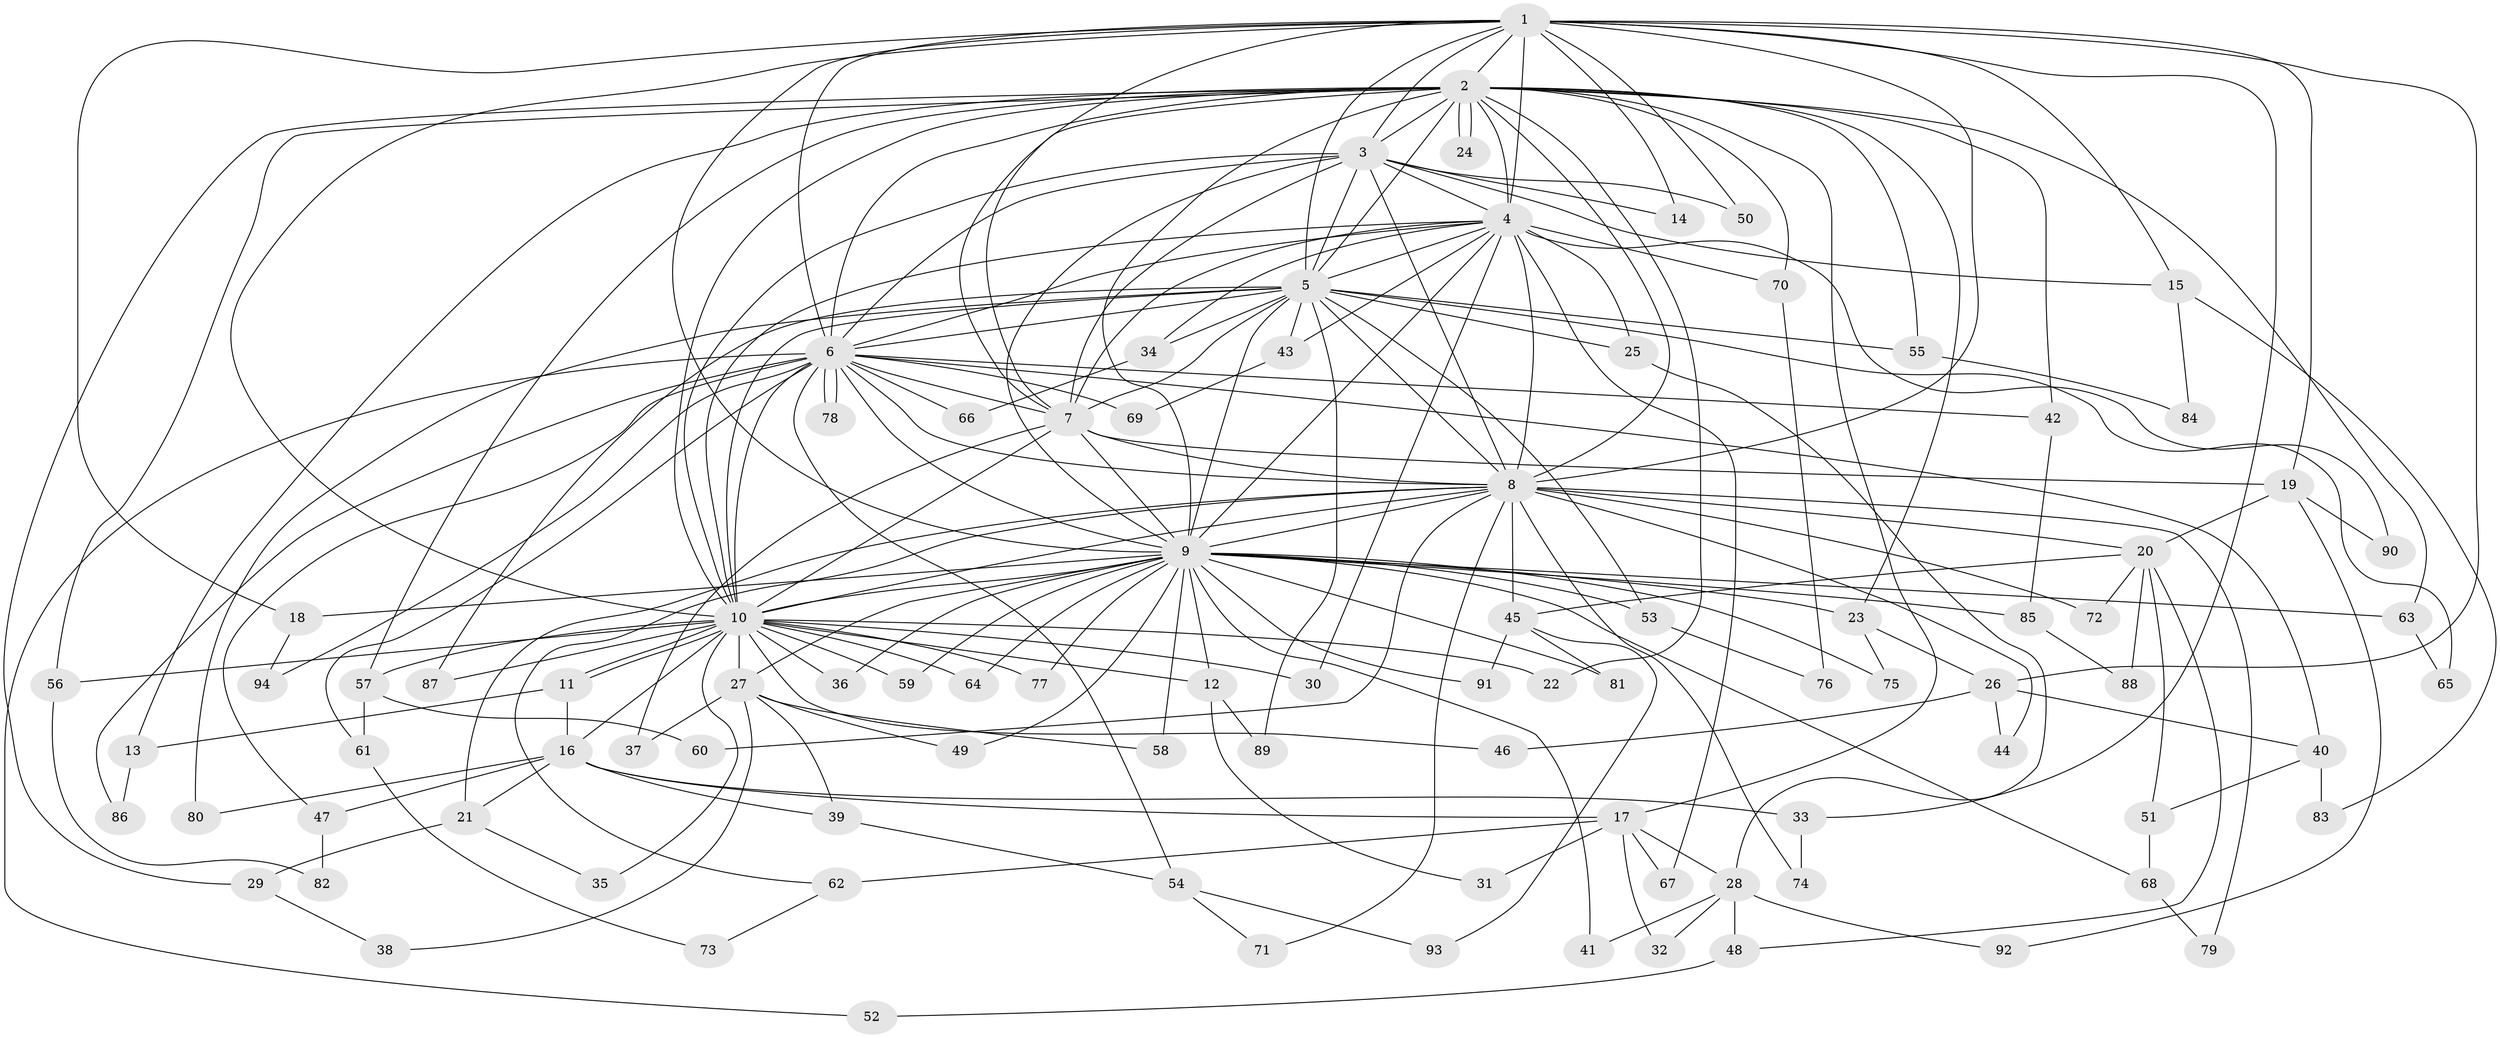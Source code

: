 // Generated by graph-tools (version 1.1) at 2025/01/03/09/25 03:01:36]
// undirected, 94 vertices, 213 edges
graph export_dot {
graph [start="1"]
  node [color=gray90,style=filled];
  1;
  2;
  3;
  4;
  5;
  6;
  7;
  8;
  9;
  10;
  11;
  12;
  13;
  14;
  15;
  16;
  17;
  18;
  19;
  20;
  21;
  22;
  23;
  24;
  25;
  26;
  27;
  28;
  29;
  30;
  31;
  32;
  33;
  34;
  35;
  36;
  37;
  38;
  39;
  40;
  41;
  42;
  43;
  44;
  45;
  46;
  47;
  48;
  49;
  50;
  51;
  52;
  53;
  54;
  55;
  56;
  57;
  58;
  59;
  60;
  61;
  62;
  63;
  64;
  65;
  66;
  67;
  68;
  69;
  70;
  71;
  72;
  73;
  74;
  75;
  76;
  77;
  78;
  79;
  80;
  81;
  82;
  83;
  84;
  85;
  86;
  87;
  88;
  89;
  90;
  91;
  92;
  93;
  94;
  1 -- 2;
  1 -- 3;
  1 -- 4;
  1 -- 5;
  1 -- 6;
  1 -- 7;
  1 -- 8;
  1 -- 9;
  1 -- 10;
  1 -- 14;
  1 -- 15;
  1 -- 18;
  1 -- 19;
  1 -- 26;
  1 -- 33;
  1 -- 50;
  2 -- 3;
  2 -- 4;
  2 -- 5;
  2 -- 6;
  2 -- 7;
  2 -- 8;
  2 -- 9;
  2 -- 10;
  2 -- 13;
  2 -- 17;
  2 -- 22;
  2 -- 23;
  2 -- 24;
  2 -- 24;
  2 -- 29;
  2 -- 42;
  2 -- 55;
  2 -- 56;
  2 -- 57;
  2 -- 63;
  2 -- 70;
  3 -- 4;
  3 -- 5;
  3 -- 6;
  3 -- 7;
  3 -- 8;
  3 -- 9;
  3 -- 10;
  3 -- 14;
  3 -- 15;
  3 -- 50;
  4 -- 5;
  4 -- 6;
  4 -- 7;
  4 -- 8;
  4 -- 9;
  4 -- 10;
  4 -- 25;
  4 -- 30;
  4 -- 34;
  4 -- 43;
  4 -- 67;
  4 -- 70;
  4 -- 90;
  5 -- 6;
  5 -- 7;
  5 -- 8;
  5 -- 9;
  5 -- 10;
  5 -- 25;
  5 -- 34;
  5 -- 43;
  5 -- 53;
  5 -- 55;
  5 -- 65;
  5 -- 80;
  5 -- 87;
  5 -- 89;
  6 -- 7;
  6 -- 8;
  6 -- 9;
  6 -- 10;
  6 -- 40;
  6 -- 42;
  6 -- 47;
  6 -- 52;
  6 -- 54;
  6 -- 61;
  6 -- 66;
  6 -- 69;
  6 -- 78;
  6 -- 78;
  6 -- 86;
  6 -- 94;
  7 -- 8;
  7 -- 9;
  7 -- 10;
  7 -- 19;
  7 -- 37;
  8 -- 9;
  8 -- 10;
  8 -- 20;
  8 -- 21;
  8 -- 44;
  8 -- 45;
  8 -- 60;
  8 -- 62;
  8 -- 71;
  8 -- 72;
  8 -- 74;
  8 -- 79;
  9 -- 10;
  9 -- 12;
  9 -- 18;
  9 -- 23;
  9 -- 27;
  9 -- 36;
  9 -- 41;
  9 -- 49;
  9 -- 53;
  9 -- 58;
  9 -- 59;
  9 -- 63;
  9 -- 64;
  9 -- 68;
  9 -- 75;
  9 -- 77;
  9 -- 81;
  9 -- 85;
  9 -- 91;
  10 -- 11;
  10 -- 11;
  10 -- 12;
  10 -- 16;
  10 -- 22;
  10 -- 27;
  10 -- 30;
  10 -- 35;
  10 -- 36;
  10 -- 46;
  10 -- 56;
  10 -- 57;
  10 -- 59;
  10 -- 64;
  10 -- 77;
  10 -- 87;
  11 -- 13;
  11 -- 16;
  12 -- 31;
  12 -- 89;
  13 -- 86;
  15 -- 83;
  15 -- 84;
  16 -- 17;
  16 -- 21;
  16 -- 33;
  16 -- 39;
  16 -- 47;
  16 -- 80;
  17 -- 28;
  17 -- 31;
  17 -- 32;
  17 -- 62;
  17 -- 67;
  18 -- 94;
  19 -- 20;
  19 -- 90;
  19 -- 92;
  20 -- 45;
  20 -- 48;
  20 -- 51;
  20 -- 72;
  20 -- 88;
  21 -- 29;
  21 -- 35;
  23 -- 26;
  23 -- 75;
  25 -- 28;
  26 -- 40;
  26 -- 44;
  26 -- 46;
  27 -- 37;
  27 -- 38;
  27 -- 39;
  27 -- 49;
  27 -- 58;
  28 -- 32;
  28 -- 41;
  28 -- 48;
  28 -- 92;
  29 -- 38;
  33 -- 74;
  34 -- 66;
  39 -- 54;
  40 -- 51;
  40 -- 83;
  42 -- 85;
  43 -- 69;
  45 -- 81;
  45 -- 91;
  45 -- 93;
  47 -- 82;
  48 -- 52;
  51 -- 68;
  53 -- 76;
  54 -- 71;
  54 -- 93;
  55 -- 84;
  56 -- 82;
  57 -- 60;
  57 -- 61;
  61 -- 73;
  62 -- 73;
  63 -- 65;
  68 -- 79;
  70 -- 76;
  85 -- 88;
}
